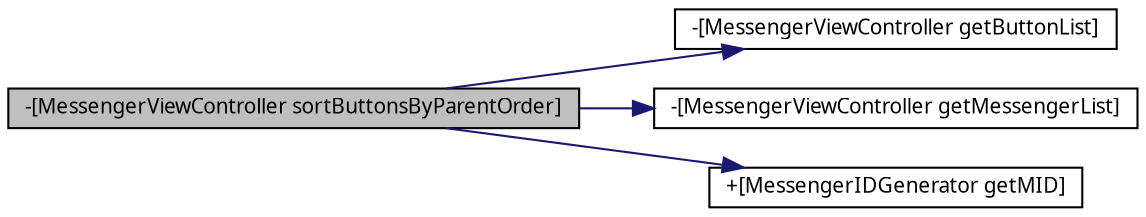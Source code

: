 digraph G
{
  edge [fontname="FreeSans.ttf",fontsize="10",labelfontname="FreeSans.ttf",labelfontsize="10"];
  node [fontname="FreeSans.ttf",fontsize="10",shape=record];
  rankdir=LR;
  Node1 [label="-[MessengerViewController sortButtonsByParentOrder]",height=0.2,width=0.4,color="black", fillcolor="grey75", style="filled" fontcolor="black"];
  Node1 -> Node2 [color="midnightblue",fontsize="10",style="solid"];
  Node2 [label="-[MessengerViewController getButtonList]",height=0.2,width=0.4,color="black", fillcolor="white", style="filled",URL="$d7/d34/interface_messenger_view_controller.html#afa883d1d29e91d003087a0f4b839daf3"];
  Node1 -> Node3 [color="midnightblue",fontsize="10",style="solid"];
  Node3 [label="-[MessengerViewController getMessengerList]",height=0.2,width=0.4,color="black", fillcolor="white", style="filled",URL="$d7/d34/interface_messenger_view_controller.html#a2e4617fc57087279158f9df78fab0a87"];
  Node1 -> Node4 [color="midnightblue",fontsize="10",style="solid"];
  Node4 [label="+[MessengerIDGenerator getMID]",height=0.2,width=0.4,color="black", fillcolor="white", style="filled",URL="$df/dfd/interface_messenger_i_d_generator.html#ad0d37385548ddcf8129fde71d41cf8ae"];
}
